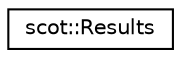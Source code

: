 digraph "Graphical Class Hierarchy"
{
 // LATEX_PDF_SIZE
  edge [fontname="Helvetica",fontsize="10",labelfontname="Helvetica",labelfontsize="10"];
  node [fontname="Helvetica",fontsize="10",shape=record];
  rankdir="LR";
  Node0 [label="scot::Results",height=0.2,width=0.4,color="black", fillcolor="white", style="filled",URL="$classscot_1_1Results.html",tooltip=" "];
}
